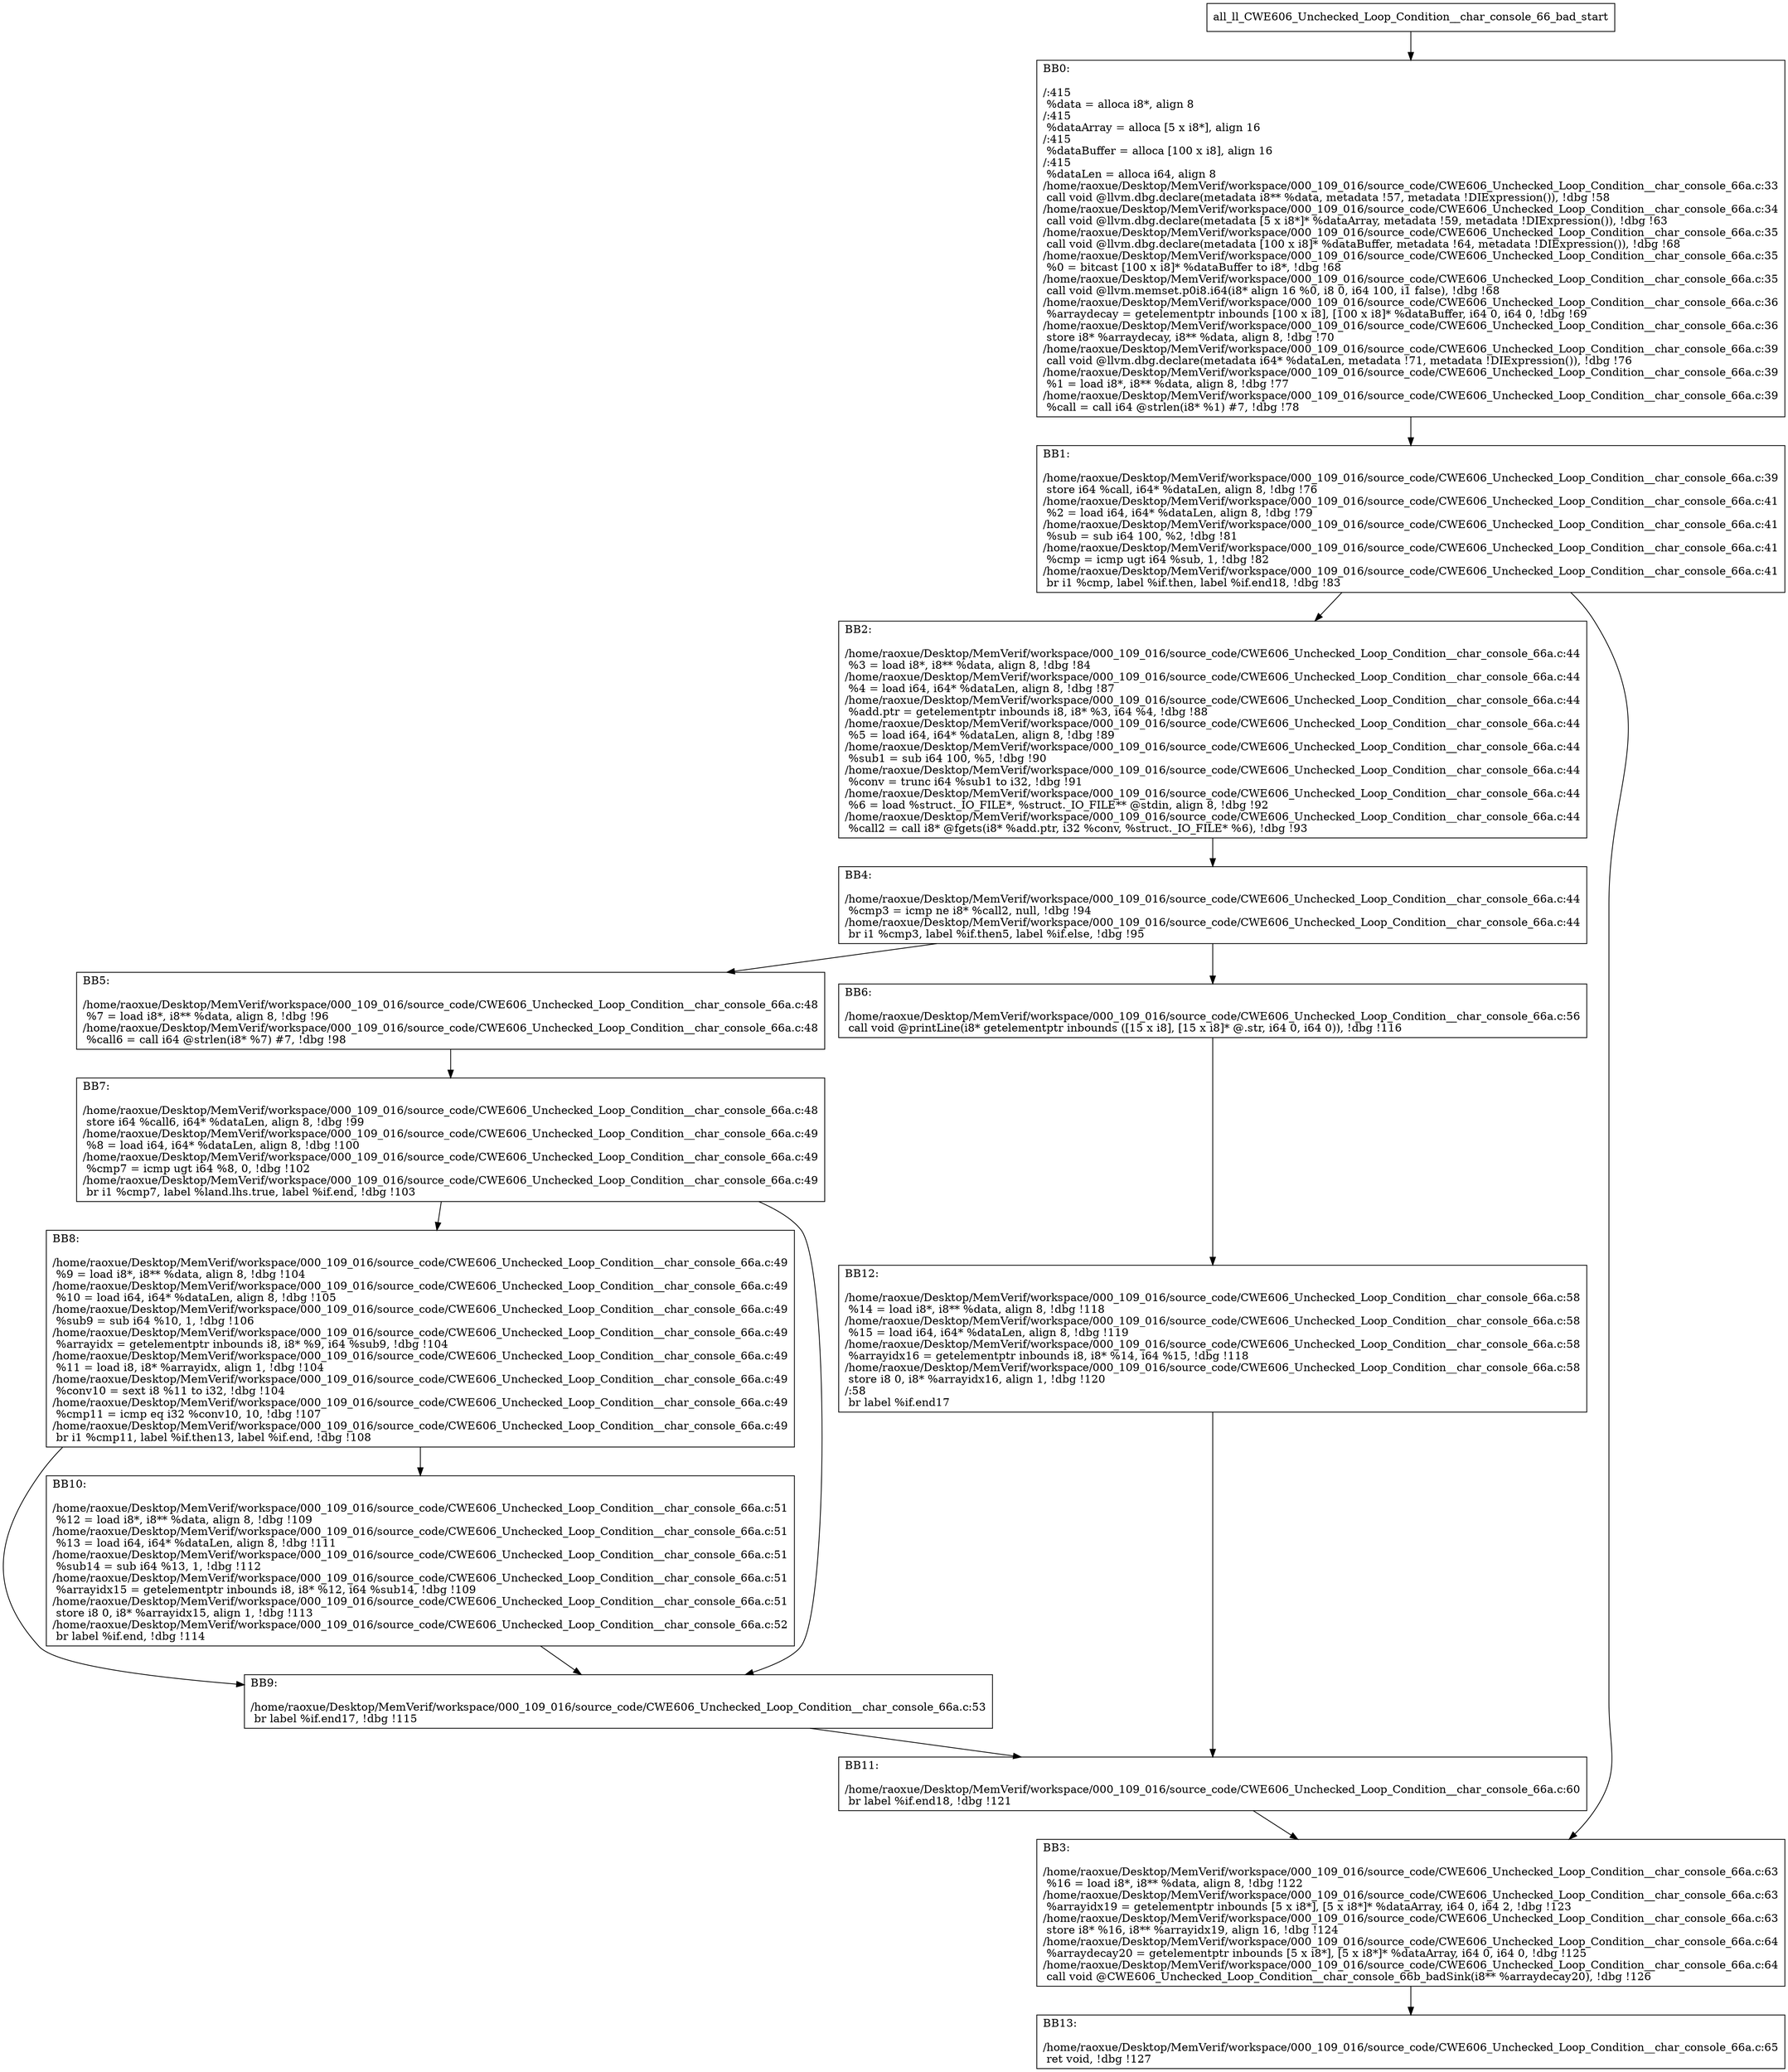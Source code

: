 digraph "CFG for'all_ll_CWE606_Unchecked_Loop_Condition__char_console_66_bad' function" {
	BBall_ll_CWE606_Unchecked_Loop_Condition__char_console_66_bad_start[shape=record,label="{all_ll_CWE606_Unchecked_Loop_Condition__char_console_66_bad_start}"];
	BBall_ll_CWE606_Unchecked_Loop_Condition__char_console_66_bad_start-> all_ll_CWE606_Unchecked_Loop_Condition__char_console_66_badBB0;
	all_ll_CWE606_Unchecked_Loop_Condition__char_console_66_badBB0 [shape=record, label="{BB0:\l\l/:415\l
  %data = alloca i8*, align 8\l
/:415\l
  %dataArray = alloca [5 x i8*], align 16\l
/:415\l
  %dataBuffer = alloca [100 x i8], align 16\l
/:415\l
  %dataLen = alloca i64, align 8\l
/home/raoxue/Desktop/MemVerif/workspace/000_109_016/source_code/CWE606_Unchecked_Loop_Condition__char_console_66a.c:33\l
  call void @llvm.dbg.declare(metadata i8** %data, metadata !57, metadata !DIExpression()), !dbg !58\l
/home/raoxue/Desktop/MemVerif/workspace/000_109_016/source_code/CWE606_Unchecked_Loop_Condition__char_console_66a.c:34\l
  call void @llvm.dbg.declare(metadata [5 x i8*]* %dataArray, metadata !59, metadata !DIExpression()), !dbg !63\l
/home/raoxue/Desktop/MemVerif/workspace/000_109_016/source_code/CWE606_Unchecked_Loop_Condition__char_console_66a.c:35\l
  call void @llvm.dbg.declare(metadata [100 x i8]* %dataBuffer, metadata !64, metadata !DIExpression()), !dbg !68\l
/home/raoxue/Desktop/MemVerif/workspace/000_109_016/source_code/CWE606_Unchecked_Loop_Condition__char_console_66a.c:35\l
  %0 = bitcast [100 x i8]* %dataBuffer to i8*, !dbg !68\l
/home/raoxue/Desktop/MemVerif/workspace/000_109_016/source_code/CWE606_Unchecked_Loop_Condition__char_console_66a.c:35\l
  call void @llvm.memset.p0i8.i64(i8* align 16 %0, i8 0, i64 100, i1 false), !dbg !68\l
/home/raoxue/Desktop/MemVerif/workspace/000_109_016/source_code/CWE606_Unchecked_Loop_Condition__char_console_66a.c:36\l
  %arraydecay = getelementptr inbounds [100 x i8], [100 x i8]* %dataBuffer, i64 0, i64 0, !dbg !69\l
/home/raoxue/Desktop/MemVerif/workspace/000_109_016/source_code/CWE606_Unchecked_Loop_Condition__char_console_66a.c:36\l
  store i8* %arraydecay, i8** %data, align 8, !dbg !70\l
/home/raoxue/Desktop/MemVerif/workspace/000_109_016/source_code/CWE606_Unchecked_Loop_Condition__char_console_66a.c:39\l
  call void @llvm.dbg.declare(metadata i64* %dataLen, metadata !71, metadata !DIExpression()), !dbg !76\l
/home/raoxue/Desktop/MemVerif/workspace/000_109_016/source_code/CWE606_Unchecked_Loop_Condition__char_console_66a.c:39\l
  %1 = load i8*, i8** %data, align 8, !dbg !77\l
/home/raoxue/Desktop/MemVerif/workspace/000_109_016/source_code/CWE606_Unchecked_Loop_Condition__char_console_66a.c:39\l
  %call = call i64 @strlen(i8* %1) #7, !dbg !78\l
}"];
	all_ll_CWE606_Unchecked_Loop_Condition__char_console_66_badBB0-> all_ll_CWE606_Unchecked_Loop_Condition__char_console_66_badBB1;
	all_ll_CWE606_Unchecked_Loop_Condition__char_console_66_badBB1 [shape=record, label="{BB1:\l\l/home/raoxue/Desktop/MemVerif/workspace/000_109_016/source_code/CWE606_Unchecked_Loop_Condition__char_console_66a.c:39\l
  store i64 %call, i64* %dataLen, align 8, !dbg !76\l
/home/raoxue/Desktop/MemVerif/workspace/000_109_016/source_code/CWE606_Unchecked_Loop_Condition__char_console_66a.c:41\l
  %2 = load i64, i64* %dataLen, align 8, !dbg !79\l
/home/raoxue/Desktop/MemVerif/workspace/000_109_016/source_code/CWE606_Unchecked_Loop_Condition__char_console_66a.c:41\l
  %sub = sub i64 100, %2, !dbg !81\l
/home/raoxue/Desktop/MemVerif/workspace/000_109_016/source_code/CWE606_Unchecked_Loop_Condition__char_console_66a.c:41\l
  %cmp = icmp ugt i64 %sub, 1, !dbg !82\l
/home/raoxue/Desktop/MemVerif/workspace/000_109_016/source_code/CWE606_Unchecked_Loop_Condition__char_console_66a.c:41\l
  br i1 %cmp, label %if.then, label %if.end18, !dbg !83\l
}"];
	all_ll_CWE606_Unchecked_Loop_Condition__char_console_66_badBB1-> all_ll_CWE606_Unchecked_Loop_Condition__char_console_66_badBB2;
	all_ll_CWE606_Unchecked_Loop_Condition__char_console_66_badBB1-> all_ll_CWE606_Unchecked_Loop_Condition__char_console_66_badBB3;
	all_ll_CWE606_Unchecked_Loop_Condition__char_console_66_badBB2 [shape=record, label="{BB2:\l\l/home/raoxue/Desktop/MemVerif/workspace/000_109_016/source_code/CWE606_Unchecked_Loop_Condition__char_console_66a.c:44\l
  %3 = load i8*, i8** %data, align 8, !dbg !84\l
/home/raoxue/Desktop/MemVerif/workspace/000_109_016/source_code/CWE606_Unchecked_Loop_Condition__char_console_66a.c:44\l
  %4 = load i64, i64* %dataLen, align 8, !dbg !87\l
/home/raoxue/Desktop/MemVerif/workspace/000_109_016/source_code/CWE606_Unchecked_Loop_Condition__char_console_66a.c:44\l
  %add.ptr = getelementptr inbounds i8, i8* %3, i64 %4, !dbg !88\l
/home/raoxue/Desktop/MemVerif/workspace/000_109_016/source_code/CWE606_Unchecked_Loop_Condition__char_console_66a.c:44\l
  %5 = load i64, i64* %dataLen, align 8, !dbg !89\l
/home/raoxue/Desktop/MemVerif/workspace/000_109_016/source_code/CWE606_Unchecked_Loop_Condition__char_console_66a.c:44\l
  %sub1 = sub i64 100, %5, !dbg !90\l
/home/raoxue/Desktop/MemVerif/workspace/000_109_016/source_code/CWE606_Unchecked_Loop_Condition__char_console_66a.c:44\l
  %conv = trunc i64 %sub1 to i32, !dbg !91\l
/home/raoxue/Desktop/MemVerif/workspace/000_109_016/source_code/CWE606_Unchecked_Loop_Condition__char_console_66a.c:44\l
  %6 = load %struct._IO_FILE*, %struct._IO_FILE** @stdin, align 8, !dbg !92\l
/home/raoxue/Desktop/MemVerif/workspace/000_109_016/source_code/CWE606_Unchecked_Loop_Condition__char_console_66a.c:44\l
  %call2 = call i8* @fgets(i8* %add.ptr, i32 %conv, %struct._IO_FILE* %6), !dbg !93\l
}"];
	all_ll_CWE606_Unchecked_Loop_Condition__char_console_66_badBB2-> all_ll_CWE606_Unchecked_Loop_Condition__char_console_66_badBB4;
	all_ll_CWE606_Unchecked_Loop_Condition__char_console_66_badBB4 [shape=record, label="{BB4:\l\l/home/raoxue/Desktop/MemVerif/workspace/000_109_016/source_code/CWE606_Unchecked_Loop_Condition__char_console_66a.c:44\l
  %cmp3 = icmp ne i8* %call2, null, !dbg !94\l
/home/raoxue/Desktop/MemVerif/workspace/000_109_016/source_code/CWE606_Unchecked_Loop_Condition__char_console_66a.c:44\l
  br i1 %cmp3, label %if.then5, label %if.else, !dbg !95\l
}"];
	all_ll_CWE606_Unchecked_Loop_Condition__char_console_66_badBB4-> all_ll_CWE606_Unchecked_Loop_Condition__char_console_66_badBB5;
	all_ll_CWE606_Unchecked_Loop_Condition__char_console_66_badBB4-> all_ll_CWE606_Unchecked_Loop_Condition__char_console_66_badBB6;
	all_ll_CWE606_Unchecked_Loop_Condition__char_console_66_badBB5 [shape=record, label="{BB5:\l\l/home/raoxue/Desktop/MemVerif/workspace/000_109_016/source_code/CWE606_Unchecked_Loop_Condition__char_console_66a.c:48\l
  %7 = load i8*, i8** %data, align 8, !dbg !96\l
/home/raoxue/Desktop/MemVerif/workspace/000_109_016/source_code/CWE606_Unchecked_Loop_Condition__char_console_66a.c:48\l
  %call6 = call i64 @strlen(i8* %7) #7, !dbg !98\l
}"];
	all_ll_CWE606_Unchecked_Loop_Condition__char_console_66_badBB5-> all_ll_CWE606_Unchecked_Loop_Condition__char_console_66_badBB7;
	all_ll_CWE606_Unchecked_Loop_Condition__char_console_66_badBB7 [shape=record, label="{BB7:\l\l/home/raoxue/Desktop/MemVerif/workspace/000_109_016/source_code/CWE606_Unchecked_Loop_Condition__char_console_66a.c:48\l
  store i64 %call6, i64* %dataLen, align 8, !dbg !99\l
/home/raoxue/Desktop/MemVerif/workspace/000_109_016/source_code/CWE606_Unchecked_Loop_Condition__char_console_66a.c:49\l
  %8 = load i64, i64* %dataLen, align 8, !dbg !100\l
/home/raoxue/Desktop/MemVerif/workspace/000_109_016/source_code/CWE606_Unchecked_Loop_Condition__char_console_66a.c:49\l
  %cmp7 = icmp ugt i64 %8, 0, !dbg !102\l
/home/raoxue/Desktop/MemVerif/workspace/000_109_016/source_code/CWE606_Unchecked_Loop_Condition__char_console_66a.c:49\l
  br i1 %cmp7, label %land.lhs.true, label %if.end, !dbg !103\l
}"];
	all_ll_CWE606_Unchecked_Loop_Condition__char_console_66_badBB7-> all_ll_CWE606_Unchecked_Loop_Condition__char_console_66_badBB8;
	all_ll_CWE606_Unchecked_Loop_Condition__char_console_66_badBB7-> all_ll_CWE606_Unchecked_Loop_Condition__char_console_66_badBB9;
	all_ll_CWE606_Unchecked_Loop_Condition__char_console_66_badBB8 [shape=record, label="{BB8:\l\l/home/raoxue/Desktop/MemVerif/workspace/000_109_016/source_code/CWE606_Unchecked_Loop_Condition__char_console_66a.c:49\l
  %9 = load i8*, i8** %data, align 8, !dbg !104\l
/home/raoxue/Desktop/MemVerif/workspace/000_109_016/source_code/CWE606_Unchecked_Loop_Condition__char_console_66a.c:49\l
  %10 = load i64, i64* %dataLen, align 8, !dbg !105\l
/home/raoxue/Desktop/MemVerif/workspace/000_109_016/source_code/CWE606_Unchecked_Loop_Condition__char_console_66a.c:49\l
  %sub9 = sub i64 %10, 1, !dbg !106\l
/home/raoxue/Desktop/MemVerif/workspace/000_109_016/source_code/CWE606_Unchecked_Loop_Condition__char_console_66a.c:49\l
  %arrayidx = getelementptr inbounds i8, i8* %9, i64 %sub9, !dbg !104\l
/home/raoxue/Desktop/MemVerif/workspace/000_109_016/source_code/CWE606_Unchecked_Loop_Condition__char_console_66a.c:49\l
  %11 = load i8, i8* %arrayidx, align 1, !dbg !104\l
/home/raoxue/Desktop/MemVerif/workspace/000_109_016/source_code/CWE606_Unchecked_Loop_Condition__char_console_66a.c:49\l
  %conv10 = sext i8 %11 to i32, !dbg !104\l
/home/raoxue/Desktop/MemVerif/workspace/000_109_016/source_code/CWE606_Unchecked_Loop_Condition__char_console_66a.c:49\l
  %cmp11 = icmp eq i32 %conv10, 10, !dbg !107\l
/home/raoxue/Desktop/MemVerif/workspace/000_109_016/source_code/CWE606_Unchecked_Loop_Condition__char_console_66a.c:49\l
  br i1 %cmp11, label %if.then13, label %if.end, !dbg !108\l
}"];
	all_ll_CWE606_Unchecked_Loop_Condition__char_console_66_badBB8-> all_ll_CWE606_Unchecked_Loop_Condition__char_console_66_badBB10;
	all_ll_CWE606_Unchecked_Loop_Condition__char_console_66_badBB8-> all_ll_CWE606_Unchecked_Loop_Condition__char_console_66_badBB9;
	all_ll_CWE606_Unchecked_Loop_Condition__char_console_66_badBB10 [shape=record, label="{BB10:\l\l/home/raoxue/Desktop/MemVerif/workspace/000_109_016/source_code/CWE606_Unchecked_Loop_Condition__char_console_66a.c:51\l
  %12 = load i8*, i8** %data, align 8, !dbg !109\l
/home/raoxue/Desktop/MemVerif/workspace/000_109_016/source_code/CWE606_Unchecked_Loop_Condition__char_console_66a.c:51\l
  %13 = load i64, i64* %dataLen, align 8, !dbg !111\l
/home/raoxue/Desktop/MemVerif/workspace/000_109_016/source_code/CWE606_Unchecked_Loop_Condition__char_console_66a.c:51\l
  %sub14 = sub i64 %13, 1, !dbg !112\l
/home/raoxue/Desktop/MemVerif/workspace/000_109_016/source_code/CWE606_Unchecked_Loop_Condition__char_console_66a.c:51\l
  %arrayidx15 = getelementptr inbounds i8, i8* %12, i64 %sub14, !dbg !109\l
/home/raoxue/Desktop/MemVerif/workspace/000_109_016/source_code/CWE606_Unchecked_Loop_Condition__char_console_66a.c:51\l
  store i8 0, i8* %arrayidx15, align 1, !dbg !113\l
/home/raoxue/Desktop/MemVerif/workspace/000_109_016/source_code/CWE606_Unchecked_Loop_Condition__char_console_66a.c:52\l
  br label %if.end, !dbg !114\l
}"];
	all_ll_CWE606_Unchecked_Loop_Condition__char_console_66_badBB10-> all_ll_CWE606_Unchecked_Loop_Condition__char_console_66_badBB9;
	all_ll_CWE606_Unchecked_Loop_Condition__char_console_66_badBB9 [shape=record, label="{BB9:\l\l/home/raoxue/Desktop/MemVerif/workspace/000_109_016/source_code/CWE606_Unchecked_Loop_Condition__char_console_66a.c:53\l
  br label %if.end17, !dbg !115\l
}"];
	all_ll_CWE606_Unchecked_Loop_Condition__char_console_66_badBB9-> all_ll_CWE606_Unchecked_Loop_Condition__char_console_66_badBB11;
	all_ll_CWE606_Unchecked_Loop_Condition__char_console_66_badBB6 [shape=record, label="{BB6:\l\l/home/raoxue/Desktop/MemVerif/workspace/000_109_016/source_code/CWE606_Unchecked_Loop_Condition__char_console_66a.c:56\l
  call void @printLine(i8* getelementptr inbounds ([15 x i8], [15 x i8]* @.str, i64 0, i64 0)), !dbg !116\l
}"];
	all_ll_CWE606_Unchecked_Loop_Condition__char_console_66_badBB6-> all_ll_CWE606_Unchecked_Loop_Condition__char_console_66_badBB12;
	all_ll_CWE606_Unchecked_Loop_Condition__char_console_66_badBB12 [shape=record, label="{BB12:\l\l/home/raoxue/Desktop/MemVerif/workspace/000_109_016/source_code/CWE606_Unchecked_Loop_Condition__char_console_66a.c:58\l
  %14 = load i8*, i8** %data, align 8, !dbg !118\l
/home/raoxue/Desktop/MemVerif/workspace/000_109_016/source_code/CWE606_Unchecked_Loop_Condition__char_console_66a.c:58\l
  %15 = load i64, i64* %dataLen, align 8, !dbg !119\l
/home/raoxue/Desktop/MemVerif/workspace/000_109_016/source_code/CWE606_Unchecked_Loop_Condition__char_console_66a.c:58\l
  %arrayidx16 = getelementptr inbounds i8, i8* %14, i64 %15, !dbg !118\l
/home/raoxue/Desktop/MemVerif/workspace/000_109_016/source_code/CWE606_Unchecked_Loop_Condition__char_console_66a.c:58\l
  store i8 0, i8* %arrayidx16, align 1, !dbg !120\l
/:58\l
  br label %if.end17\l
}"];
	all_ll_CWE606_Unchecked_Loop_Condition__char_console_66_badBB12-> all_ll_CWE606_Unchecked_Loop_Condition__char_console_66_badBB11;
	all_ll_CWE606_Unchecked_Loop_Condition__char_console_66_badBB11 [shape=record, label="{BB11:\l\l/home/raoxue/Desktop/MemVerif/workspace/000_109_016/source_code/CWE606_Unchecked_Loop_Condition__char_console_66a.c:60\l
  br label %if.end18, !dbg !121\l
}"];
	all_ll_CWE606_Unchecked_Loop_Condition__char_console_66_badBB11-> all_ll_CWE606_Unchecked_Loop_Condition__char_console_66_badBB3;
	all_ll_CWE606_Unchecked_Loop_Condition__char_console_66_badBB3 [shape=record, label="{BB3:\l\l/home/raoxue/Desktop/MemVerif/workspace/000_109_016/source_code/CWE606_Unchecked_Loop_Condition__char_console_66a.c:63\l
  %16 = load i8*, i8** %data, align 8, !dbg !122\l
/home/raoxue/Desktop/MemVerif/workspace/000_109_016/source_code/CWE606_Unchecked_Loop_Condition__char_console_66a.c:63\l
  %arrayidx19 = getelementptr inbounds [5 x i8*], [5 x i8*]* %dataArray, i64 0, i64 2, !dbg !123\l
/home/raoxue/Desktop/MemVerif/workspace/000_109_016/source_code/CWE606_Unchecked_Loop_Condition__char_console_66a.c:63\l
  store i8* %16, i8** %arrayidx19, align 16, !dbg !124\l
/home/raoxue/Desktop/MemVerif/workspace/000_109_016/source_code/CWE606_Unchecked_Loop_Condition__char_console_66a.c:64\l
  %arraydecay20 = getelementptr inbounds [5 x i8*], [5 x i8*]* %dataArray, i64 0, i64 0, !dbg !125\l
/home/raoxue/Desktop/MemVerif/workspace/000_109_016/source_code/CWE606_Unchecked_Loop_Condition__char_console_66a.c:64\l
  call void @CWE606_Unchecked_Loop_Condition__char_console_66b_badSink(i8** %arraydecay20), !dbg !126\l
}"];
	all_ll_CWE606_Unchecked_Loop_Condition__char_console_66_badBB3-> all_ll_CWE606_Unchecked_Loop_Condition__char_console_66_badBB13;
	all_ll_CWE606_Unchecked_Loop_Condition__char_console_66_badBB13 [shape=record, label="{BB13:\l\l/home/raoxue/Desktop/MemVerif/workspace/000_109_016/source_code/CWE606_Unchecked_Loop_Condition__char_console_66a.c:65\l
  ret void, !dbg !127\l
}"];
}
